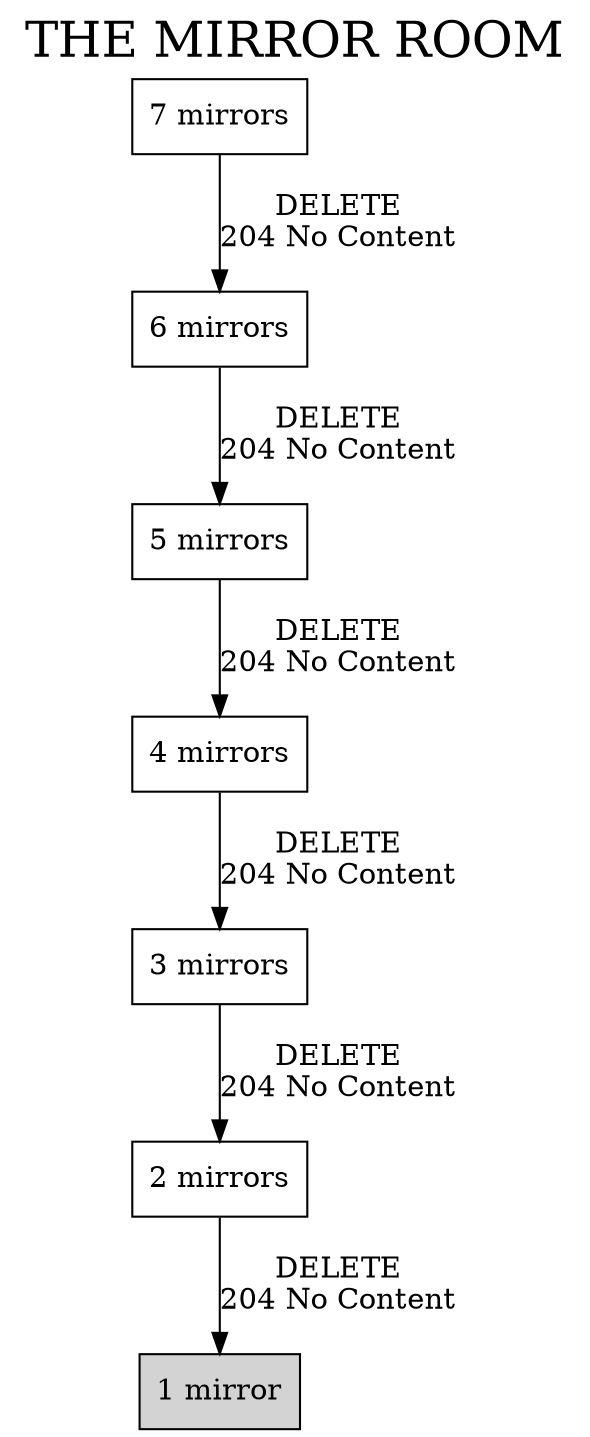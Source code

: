 digraph {
  label="THE MIRROR ROOM";
  labelloc=t;
  fontsize=24;
  node [shape=box];

  left7 [label="7 mirrors"];
  left6 [label="6 mirrors"];
  left5 [label="5 mirrors"];
  left4 [label="4 mirrors"];
  left3 [label="3 mirrors"];
  left2 [label="2 mirrors"];
  left1 [label="1 mirror",bgcolor="black",style="filled"];

  left7 -> left6 [label="DELETE\n204 No Content"];
  left6 -> left5 [label="DELETE\n204 No Content"];
  left5 -> left4 [label="DELETE\n204 No Content"];
  left4 -> left3 [label="DELETE\n204 No Content"];
  left3 -> left2 [label="DELETE\n204 No Content"];
  left2 -> left1 [label="DELETE\n204 No Content"];

}